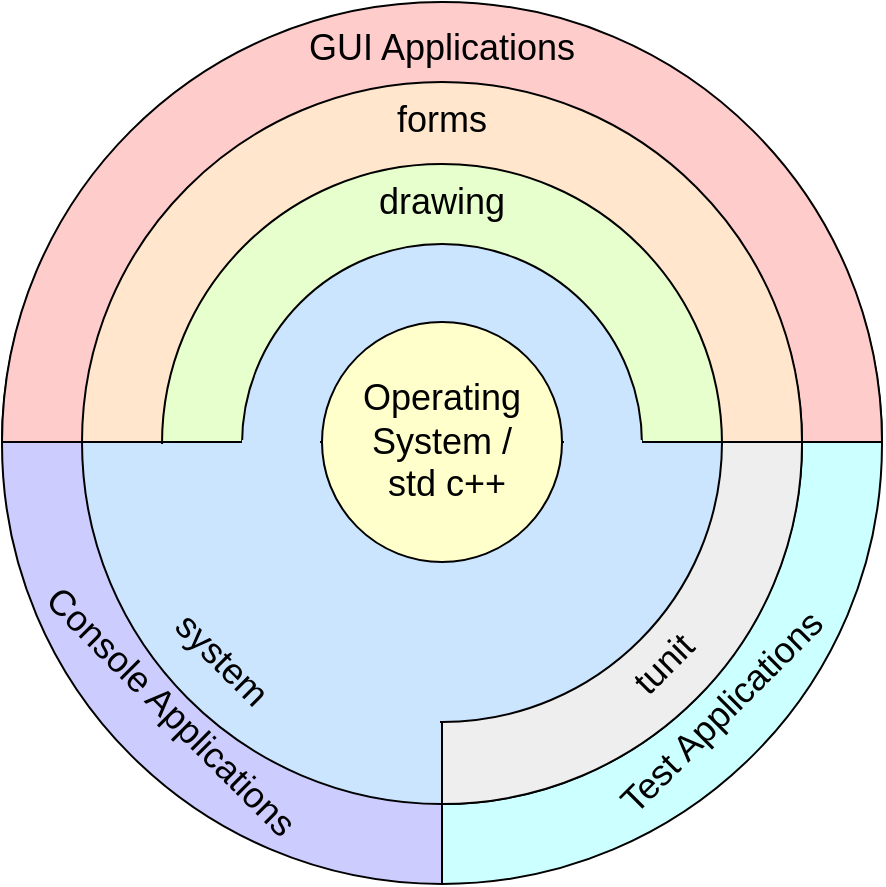 <mxfile version="13.9.5" type="device"><diagram name="Page-1" id="e1c26f41-4ead-308b-6cbe-d0230a6ac3fa"><mxGraphModel dx="684" dy="609" grid="1" gridSize="10" guides="1" tooltips="1" connect="1" arrows="1" fold="1" page="1" pageScale="1" pageWidth="826" pageHeight="1169" background="#ffffff" math="0" shadow="0"><root><mxCell id="0"/><mxCell id="1" parent="0"/><mxCell id="38" value="" style="verticalLabelPosition=middle;verticalAlign=middle;html=1;strokeWidth=1;shape=mxgraph.basic.half_circle;fontSize=18;strokeColor=#000000;fillColor=#CCCCFF;labelPosition=center;align=center;rotation=90;" parent="1" vertex="1"><mxGeometry x="60" y="532" width="440" height="220" as="geometry"/></mxCell><mxCell id="37" value="" style="verticalLabelPosition=middle;verticalAlign=middle;html=1;strokeWidth=1;shape=mxgraph.basic.half_circle;fontSize=18;strokeColor=#000000;fillColor=#CCFFFF;labelPosition=center;align=center;rotation=270;" parent="1" vertex="1"><mxGeometry x="280" y="532" width="440" height="220" as="geometry"/></mxCell><mxCell id="36" value="" style="verticalLabelPosition=middle;verticalAlign=middle;html=1;strokeWidth=1;shape=mxgraph.basic.half_circle;fontSize=18;strokeColor=#000000;fillColor=#FFCCCC;labelPosition=center;align=center;rotation=180;" parent="1" vertex="1"><mxGeometry x="170" y="421" width="440" height="220" as="geometry"/></mxCell><mxCell id="30" value="" style="verticalLabelPosition=middle;verticalAlign=middle;html=1;strokeWidth=1;shape=mxgraph.basic.half_circle;fontSize=18;strokeColor=#000000;fillColor=#cce5ff;labelPosition=center;align=center;rotation=0;" parent="1" vertex="1"><mxGeometry x="210" y="641" width="360" height="181" as="geometry"/></mxCell><mxCell id="31" value="" style="verticalLabelPosition=middle;verticalAlign=middle;html=1;strokeWidth=1;shape=mxgraph.basic.half_circle;fontSize=18;strokeColor=#000000;fillColor=#eeeeee;labelPosition=center;align=center;rotation=270;" parent="1" vertex="1"><mxGeometry x="300" y="552" width="360" height="180" as="geometry"/></mxCell><mxCell id="32" value="" style="verticalLabelPosition=middle;verticalAlign=middle;html=1;strokeWidth=1;shape=mxgraph.basic.half_circle;fontSize=18;strokeColor=#000000;fillColor=#FFE6CC;labelPosition=center;align=center;rotation=180;" parent="1" vertex="1"><mxGeometry x="210" y="461" width="360" height="180" as="geometry"/></mxCell><mxCell id="35" value="" style="verticalLabelPosition=middle;verticalAlign=middle;html=1;strokeWidth=1;shape=mxgraph.basic.half_circle;fontSize=18;strokeColor=#000000;fillColor=#E6FFCC;labelPosition=center;align=center;rotation=180;" parent="1" vertex="1"><mxGeometry x="250" y="502" width="280" height="140" as="geometry"/></mxCell><mxCell id="33" value="" style="ellipse;whiteSpace=wrap;html=1;fontSize=18;verticalAlign=bottom;fillColor=#cce5ff;strokeColor=#000000;" parent="1" vertex="1"><mxGeometry x="290" y="542" width="200" height="200" as="geometry"/></mxCell><mxCell id="39" value="" style="whiteSpace=wrap;html=1;strokeColor=none;strokeWidth=1;fontSize=18;fillColor=#cce5ff;" parent="1" vertex="1"><mxGeometry x="280" y="642" width="40" height="78" as="geometry"/></mxCell><mxCell id="40" value="" style="whiteSpace=wrap;html=1;strokeColor=none;strokeWidth=1;fontSize=18;fillColor=#cce5ff;" parent="1" vertex="1"><mxGeometry x="309" y="710" width="80" height="61" as="geometry"/></mxCell><mxCell id="41" value="drawing" style="text;html=1;strokeColor=none;fillColor=none;align=center;verticalAlign=middle;whiteSpace=wrap;fontSize=18;" parent="1" vertex="1"><mxGeometry x="370" y="511" width="40" height="20" as="geometry"/></mxCell><mxCell id="42" value="forms" style="text;html=1;strokeColor=none;fillColor=none;align=center;verticalAlign=middle;whiteSpace=wrap;fontSize=18;" parent="1" vertex="1"><mxGeometry x="370" y="470" width="40" height="20" as="geometry"/></mxCell><mxCell id="43" value="GUI Applications" style="text;html=1;strokeColor=none;fillColor=none;align=center;verticalAlign=middle;whiteSpace=wrap;fontSize=18;" parent="1" vertex="1"><mxGeometry x="318" y="434" width="144" height="20" as="geometry"/></mxCell><mxCell id="45" value="Console Applications" style="text;html=1;strokeColor=none;fillColor=none;align=center;verticalAlign=middle;whiteSpace=wrap;fontSize=18;rotation=45;" parent="1" vertex="1"><mxGeometry x="169" y="766" width="171" height="20" as="geometry"/></mxCell><mxCell id="46" value="Test Applications" style="text;html=1;strokeColor=none;fillColor=none;align=center;verticalAlign=middle;whiteSpace=wrap;fontSize=18;rotation=315;" parent="1" vertex="1"><mxGeometry x="460" y="766" width="140" height="20" as="geometry"/></mxCell><mxCell id="47" value="tunit" style="text;html=1;strokeColor=none;fillColor=none;align=center;verticalAlign=middle;whiteSpace=wrap;fontSize=18;rotation=315;" parent="1" vertex="1"><mxGeometry x="431" y="742" width="140" height="20" as="geometry"/></mxCell><mxCell id="48" value="" style="verticalLabelPosition=middle;verticalAlign=middle;html=1;strokeWidth=1;shape=mxgraph.basic.half_circle;fontSize=18;strokeColor=#000000;fillColor=#cce5ff;labelPosition=center;align=center;rotation=0;" parent="1" vertex="1"><mxGeometry x="250" y="641" width="280" height="140" as="geometry"/></mxCell><mxCell id="34" value="Operating System /&lt;br&gt;&amp;nbsp;std c++" style="ellipse;whiteSpace=wrap;html=1;fontSize=18;fillColor=#FFFFCC;strokeColor=#000000;" parent="1" vertex="1"><mxGeometry x="330" y="581" width="120" height="120" as="geometry"/></mxCell><mxCell id="49" value="" style="whiteSpace=wrap;html=1;strokeColor=none;strokeWidth=1;fillColor=#CCE5FF;fontSize=18;" parent="1" vertex="1"><mxGeometry x="229" y="642" width="51" height="68" as="geometry"/></mxCell><mxCell id="50" value="" style="whiteSpace=wrap;html=1;strokeColor=none;strokeWidth=1;fillColor=#CCE5FF;fontSize=18;" parent="1" vertex="1"><mxGeometry x="267" y="692" width="51" height="68" as="geometry"/></mxCell><mxCell id="44" value="system" style="text;html=1;strokeColor=none;fillColor=none;align=center;verticalAlign=middle;whiteSpace=wrap;fontSize=18;rotation=45;" parent="1" vertex="1"><mxGeometry x="260" y="740" width="40" height="20" as="geometry"/></mxCell><mxCell id="51" value="" style="whiteSpace=wrap;html=1;strokeColor=none;strokeWidth=1;fillColor=#CCE5FF;fontSize=18;" parent="1" vertex="1"><mxGeometry x="339" y="732" width="50" height="68" as="geometry"/></mxCell><mxCell id="52" value="" style="whiteSpace=wrap;html=1;strokeColor=none;strokeWidth=1;fillColor=#CCE5FF;fontSize=18;" parent="1" vertex="1"><mxGeometry x="313" y="718" width="51" height="68" as="geometry"/></mxCell><mxCell id="53" value="" style="whiteSpace=wrap;html=1;strokeColor=none;strokeWidth=1;fillColor=#CCE5FF;fontSize=18;" parent="1" vertex="1"><mxGeometry x="290" y="640" width="39" height="10" as="geometry"/></mxCell><mxCell id="54" value="" style="whiteSpace=wrap;html=1;strokeColor=none;strokeWidth=1;fillColor=#CCE5FF;fontSize=18;" parent="1" vertex="1"><mxGeometry x="451" y="640" width="39" height="10" as="geometry"/></mxCell></root></mxGraphModel></diagram></mxfile>